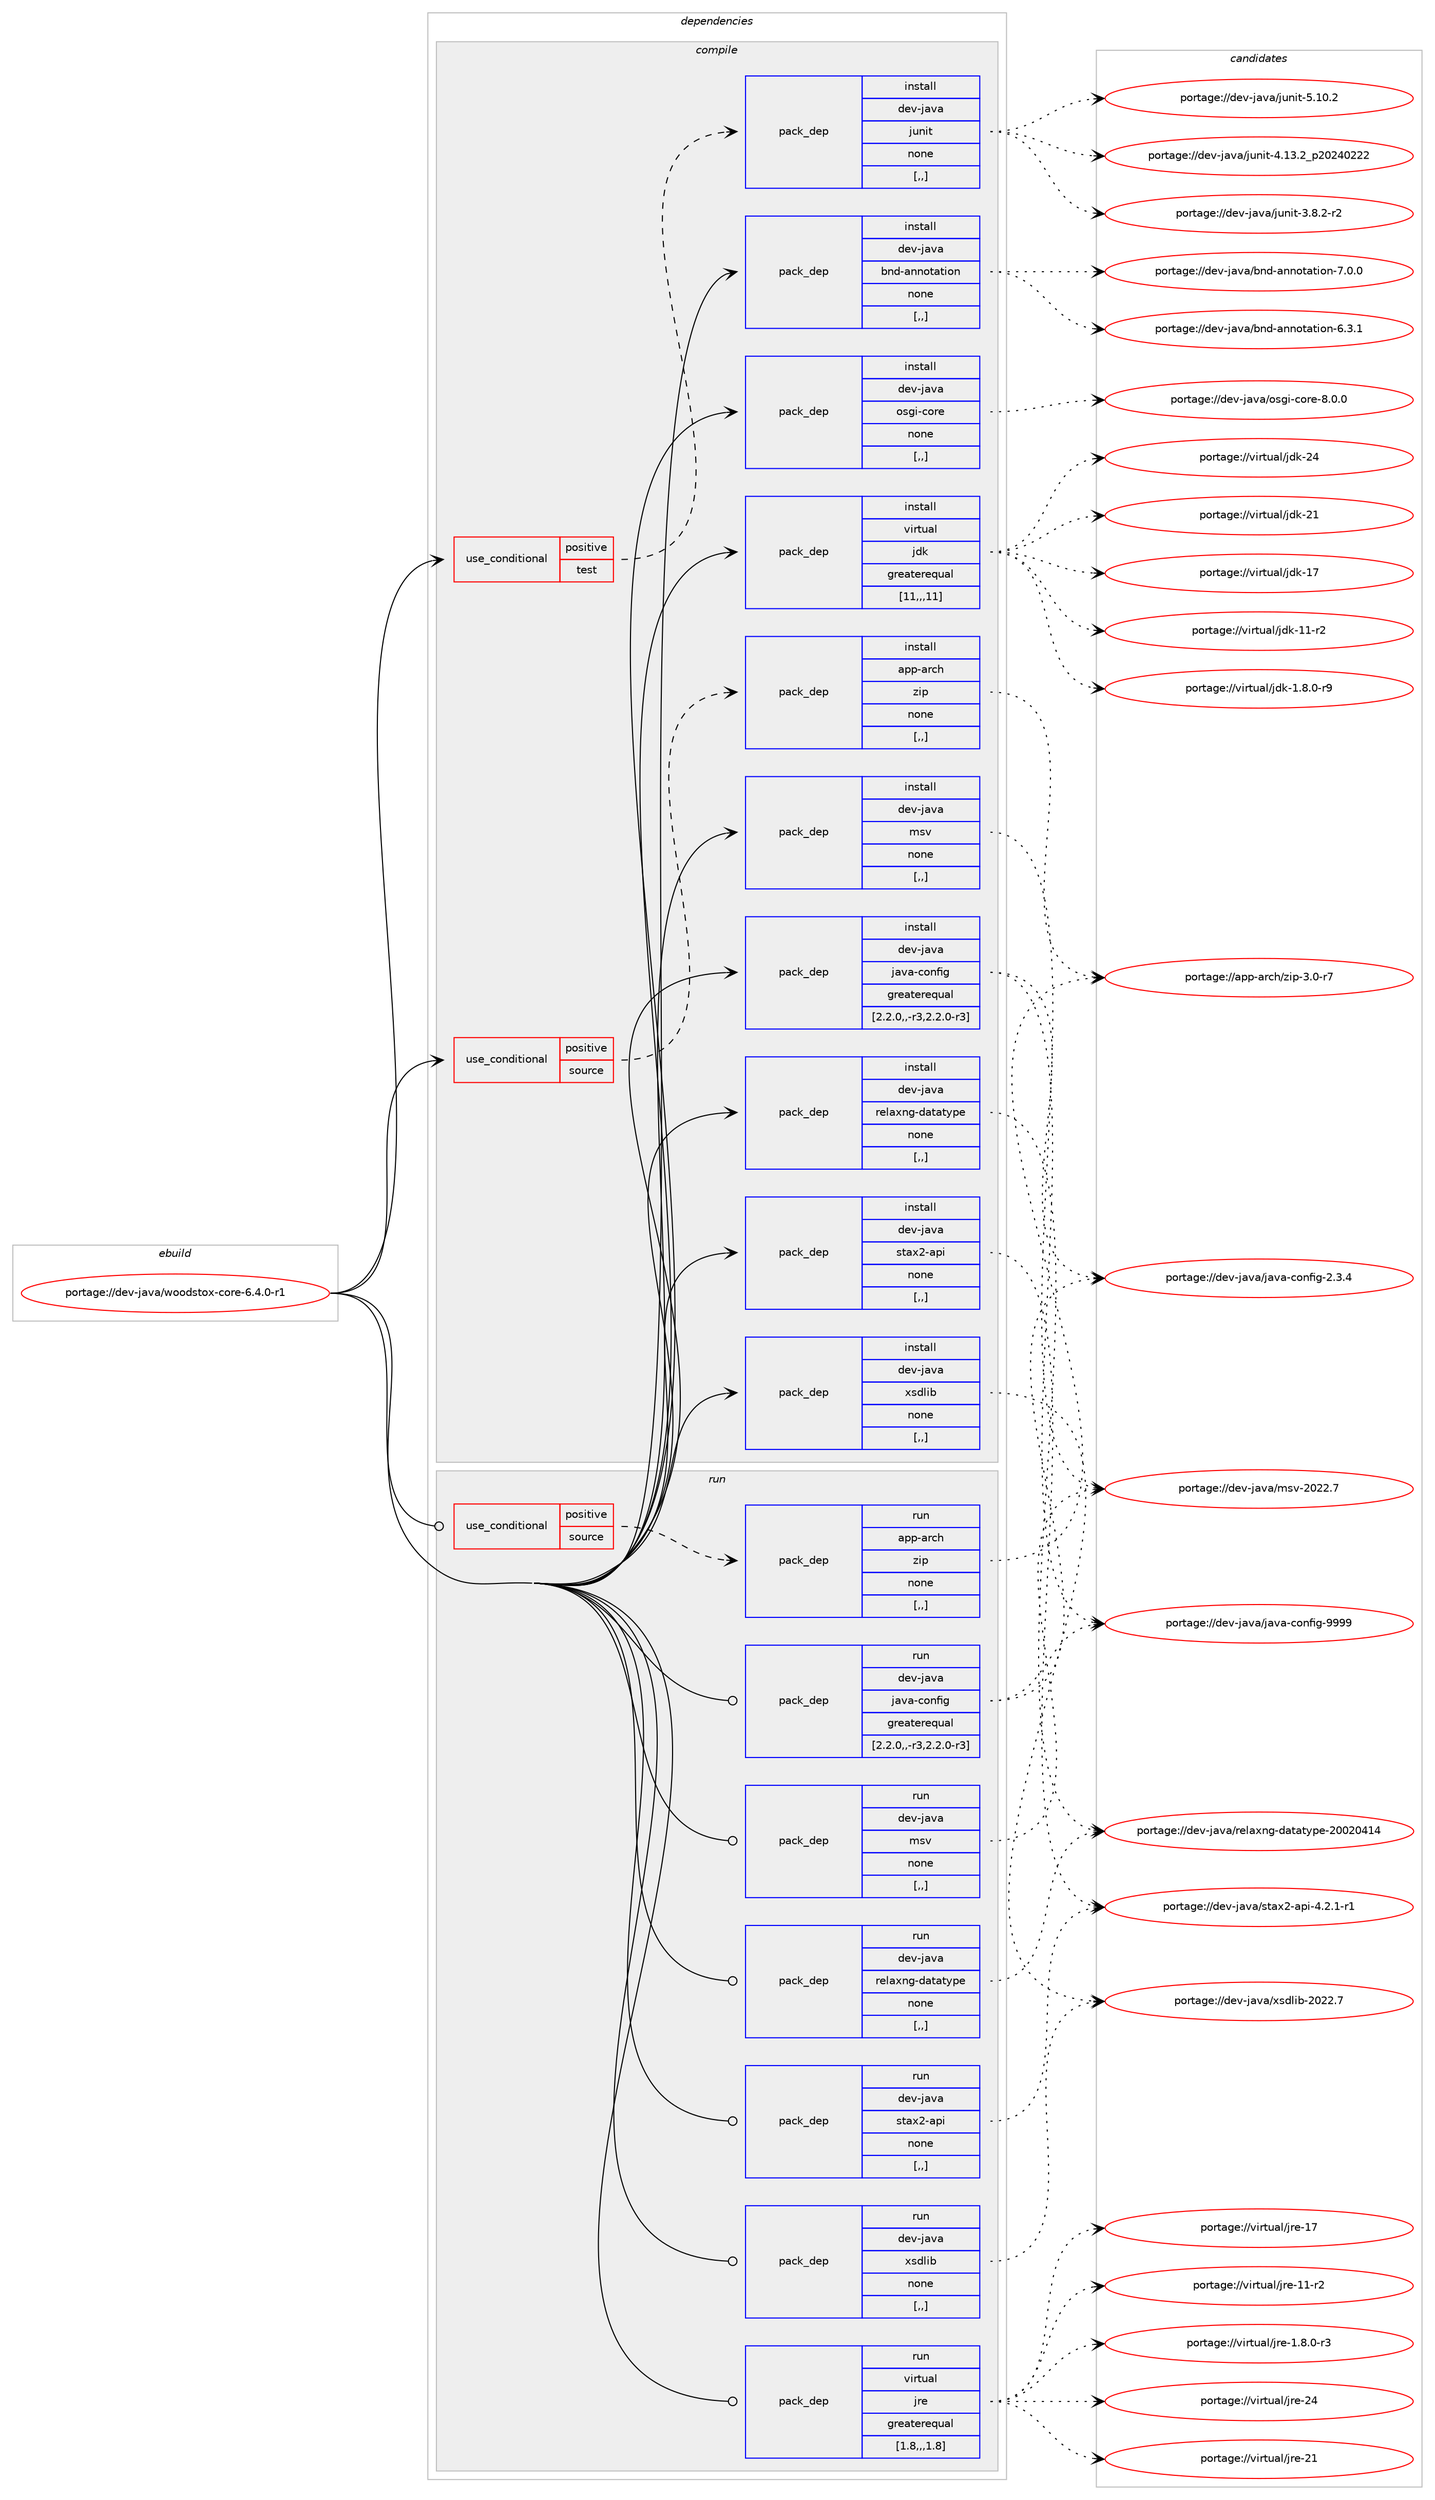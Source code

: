digraph prolog {

# *************
# Graph options
# *************

newrank=true;
concentrate=true;
compound=true;
graph [rankdir=LR,fontname=Helvetica,fontsize=10,ranksep=1.5];#, ranksep=2.5, nodesep=0.2];
edge  [arrowhead=vee];
node  [fontname=Helvetica,fontsize=10];

# **********
# The ebuild
# **********

subgraph cluster_leftcol {
color=gray;
label=<<i>ebuild</i>>;
id [label="portage://dev-java/woodstox-core-6.4.0-r1", color=red, width=4, href="../dev-java/woodstox-core-6.4.0-r1.svg"];
}

# ****************
# The dependencies
# ****************

subgraph cluster_midcol {
color=gray;
label=<<i>dependencies</i>>;
subgraph cluster_compile {
fillcolor="#eeeeee";
style=filled;
label=<<i>compile</i>>;
subgraph cond22595 {
dependency98058 [label=<<TABLE BORDER="0" CELLBORDER="1" CELLSPACING="0" CELLPADDING="4"><TR><TD ROWSPAN="3" CELLPADDING="10">use_conditional</TD></TR><TR><TD>positive</TD></TR><TR><TD>source</TD></TR></TABLE>>, shape=none, color=red];
subgraph pack74397 {
dependency98059 [label=<<TABLE BORDER="0" CELLBORDER="1" CELLSPACING="0" CELLPADDING="4" WIDTH="220"><TR><TD ROWSPAN="6" CELLPADDING="30">pack_dep</TD></TR><TR><TD WIDTH="110">install</TD></TR><TR><TD>app-arch</TD></TR><TR><TD>zip</TD></TR><TR><TD>none</TD></TR><TR><TD>[,,]</TD></TR></TABLE>>, shape=none, color=blue];
}
dependency98058:e -> dependency98059:w [weight=20,style="dashed",arrowhead="vee"];
}
id:e -> dependency98058:w [weight=20,style="solid",arrowhead="vee"];
subgraph cond22596 {
dependency98060 [label=<<TABLE BORDER="0" CELLBORDER="1" CELLSPACING="0" CELLPADDING="4"><TR><TD ROWSPAN="3" CELLPADDING="10">use_conditional</TD></TR><TR><TD>positive</TD></TR><TR><TD>test</TD></TR></TABLE>>, shape=none, color=red];
subgraph pack74398 {
dependency98061 [label=<<TABLE BORDER="0" CELLBORDER="1" CELLSPACING="0" CELLPADDING="4" WIDTH="220"><TR><TD ROWSPAN="6" CELLPADDING="30">pack_dep</TD></TR><TR><TD WIDTH="110">install</TD></TR><TR><TD>dev-java</TD></TR><TR><TD>junit</TD></TR><TR><TD>none</TD></TR><TR><TD>[,,]</TD></TR></TABLE>>, shape=none, color=blue];
}
dependency98060:e -> dependency98061:w [weight=20,style="dashed",arrowhead="vee"];
}
id:e -> dependency98060:w [weight=20,style="solid",arrowhead="vee"];
subgraph pack74399 {
dependency98062 [label=<<TABLE BORDER="0" CELLBORDER="1" CELLSPACING="0" CELLPADDING="4" WIDTH="220"><TR><TD ROWSPAN="6" CELLPADDING="30">pack_dep</TD></TR><TR><TD WIDTH="110">install</TD></TR><TR><TD>dev-java</TD></TR><TR><TD>bnd-annotation</TD></TR><TR><TD>none</TD></TR><TR><TD>[,,]</TD></TR></TABLE>>, shape=none, color=blue];
}
id:e -> dependency98062:w [weight=20,style="solid",arrowhead="vee"];
subgraph pack74400 {
dependency98063 [label=<<TABLE BORDER="0" CELLBORDER="1" CELLSPACING="0" CELLPADDING="4" WIDTH="220"><TR><TD ROWSPAN="6" CELLPADDING="30">pack_dep</TD></TR><TR><TD WIDTH="110">install</TD></TR><TR><TD>dev-java</TD></TR><TR><TD>java-config</TD></TR><TR><TD>greaterequal</TD></TR><TR><TD>[2.2.0,,-r3,2.2.0-r3]</TD></TR></TABLE>>, shape=none, color=blue];
}
id:e -> dependency98063:w [weight=20,style="solid",arrowhead="vee"];
subgraph pack74401 {
dependency98064 [label=<<TABLE BORDER="0" CELLBORDER="1" CELLSPACING="0" CELLPADDING="4" WIDTH="220"><TR><TD ROWSPAN="6" CELLPADDING="30">pack_dep</TD></TR><TR><TD WIDTH="110">install</TD></TR><TR><TD>dev-java</TD></TR><TR><TD>msv</TD></TR><TR><TD>none</TD></TR><TR><TD>[,,]</TD></TR></TABLE>>, shape=none, color=blue];
}
id:e -> dependency98064:w [weight=20,style="solid",arrowhead="vee"];
subgraph pack74402 {
dependency98065 [label=<<TABLE BORDER="0" CELLBORDER="1" CELLSPACING="0" CELLPADDING="4" WIDTH="220"><TR><TD ROWSPAN="6" CELLPADDING="30">pack_dep</TD></TR><TR><TD WIDTH="110">install</TD></TR><TR><TD>dev-java</TD></TR><TR><TD>osgi-core</TD></TR><TR><TD>none</TD></TR><TR><TD>[,,]</TD></TR></TABLE>>, shape=none, color=blue];
}
id:e -> dependency98065:w [weight=20,style="solid",arrowhead="vee"];
subgraph pack74403 {
dependency98066 [label=<<TABLE BORDER="0" CELLBORDER="1" CELLSPACING="0" CELLPADDING="4" WIDTH="220"><TR><TD ROWSPAN="6" CELLPADDING="30">pack_dep</TD></TR><TR><TD WIDTH="110">install</TD></TR><TR><TD>dev-java</TD></TR><TR><TD>relaxng-datatype</TD></TR><TR><TD>none</TD></TR><TR><TD>[,,]</TD></TR></TABLE>>, shape=none, color=blue];
}
id:e -> dependency98066:w [weight=20,style="solid",arrowhead="vee"];
subgraph pack74404 {
dependency98067 [label=<<TABLE BORDER="0" CELLBORDER="1" CELLSPACING="0" CELLPADDING="4" WIDTH="220"><TR><TD ROWSPAN="6" CELLPADDING="30">pack_dep</TD></TR><TR><TD WIDTH="110">install</TD></TR><TR><TD>dev-java</TD></TR><TR><TD>stax2-api</TD></TR><TR><TD>none</TD></TR><TR><TD>[,,]</TD></TR></TABLE>>, shape=none, color=blue];
}
id:e -> dependency98067:w [weight=20,style="solid",arrowhead="vee"];
subgraph pack74405 {
dependency98068 [label=<<TABLE BORDER="0" CELLBORDER="1" CELLSPACING="0" CELLPADDING="4" WIDTH="220"><TR><TD ROWSPAN="6" CELLPADDING="30">pack_dep</TD></TR><TR><TD WIDTH="110">install</TD></TR><TR><TD>dev-java</TD></TR><TR><TD>xsdlib</TD></TR><TR><TD>none</TD></TR><TR><TD>[,,]</TD></TR></TABLE>>, shape=none, color=blue];
}
id:e -> dependency98068:w [weight=20,style="solid",arrowhead="vee"];
subgraph pack74406 {
dependency98069 [label=<<TABLE BORDER="0" CELLBORDER="1" CELLSPACING="0" CELLPADDING="4" WIDTH="220"><TR><TD ROWSPAN="6" CELLPADDING="30">pack_dep</TD></TR><TR><TD WIDTH="110">install</TD></TR><TR><TD>virtual</TD></TR><TR><TD>jdk</TD></TR><TR><TD>greaterequal</TD></TR><TR><TD>[11,,,11]</TD></TR></TABLE>>, shape=none, color=blue];
}
id:e -> dependency98069:w [weight=20,style="solid",arrowhead="vee"];
}
subgraph cluster_compileandrun {
fillcolor="#eeeeee";
style=filled;
label=<<i>compile and run</i>>;
}
subgraph cluster_run {
fillcolor="#eeeeee";
style=filled;
label=<<i>run</i>>;
subgraph cond22597 {
dependency98070 [label=<<TABLE BORDER="0" CELLBORDER="1" CELLSPACING="0" CELLPADDING="4"><TR><TD ROWSPAN="3" CELLPADDING="10">use_conditional</TD></TR><TR><TD>positive</TD></TR><TR><TD>source</TD></TR></TABLE>>, shape=none, color=red];
subgraph pack74407 {
dependency98071 [label=<<TABLE BORDER="0" CELLBORDER="1" CELLSPACING="0" CELLPADDING="4" WIDTH="220"><TR><TD ROWSPAN="6" CELLPADDING="30">pack_dep</TD></TR><TR><TD WIDTH="110">run</TD></TR><TR><TD>app-arch</TD></TR><TR><TD>zip</TD></TR><TR><TD>none</TD></TR><TR><TD>[,,]</TD></TR></TABLE>>, shape=none, color=blue];
}
dependency98070:e -> dependency98071:w [weight=20,style="dashed",arrowhead="vee"];
}
id:e -> dependency98070:w [weight=20,style="solid",arrowhead="odot"];
subgraph pack74408 {
dependency98072 [label=<<TABLE BORDER="0" CELLBORDER="1" CELLSPACING="0" CELLPADDING="4" WIDTH="220"><TR><TD ROWSPAN="6" CELLPADDING="30">pack_dep</TD></TR><TR><TD WIDTH="110">run</TD></TR><TR><TD>dev-java</TD></TR><TR><TD>java-config</TD></TR><TR><TD>greaterequal</TD></TR><TR><TD>[2.2.0,,-r3,2.2.0-r3]</TD></TR></TABLE>>, shape=none, color=blue];
}
id:e -> dependency98072:w [weight=20,style="solid",arrowhead="odot"];
subgraph pack74409 {
dependency98073 [label=<<TABLE BORDER="0" CELLBORDER="1" CELLSPACING="0" CELLPADDING="4" WIDTH="220"><TR><TD ROWSPAN="6" CELLPADDING="30">pack_dep</TD></TR><TR><TD WIDTH="110">run</TD></TR><TR><TD>dev-java</TD></TR><TR><TD>msv</TD></TR><TR><TD>none</TD></TR><TR><TD>[,,]</TD></TR></TABLE>>, shape=none, color=blue];
}
id:e -> dependency98073:w [weight=20,style="solid",arrowhead="odot"];
subgraph pack74410 {
dependency98074 [label=<<TABLE BORDER="0" CELLBORDER="1" CELLSPACING="0" CELLPADDING="4" WIDTH="220"><TR><TD ROWSPAN="6" CELLPADDING="30">pack_dep</TD></TR><TR><TD WIDTH="110">run</TD></TR><TR><TD>dev-java</TD></TR><TR><TD>relaxng-datatype</TD></TR><TR><TD>none</TD></TR><TR><TD>[,,]</TD></TR></TABLE>>, shape=none, color=blue];
}
id:e -> dependency98074:w [weight=20,style="solid",arrowhead="odot"];
subgraph pack74411 {
dependency98075 [label=<<TABLE BORDER="0" CELLBORDER="1" CELLSPACING="0" CELLPADDING="4" WIDTH="220"><TR><TD ROWSPAN="6" CELLPADDING="30">pack_dep</TD></TR><TR><TD WIDTH="110">run</TD></TR><TR><TD>dev-java</TD></TR><TR><TD>stax2-api</TD></TR><TR><TD>none</TD></TR><TR><TD>[,,]</TD></TR></TABLE>>, shape=none, color=blue];
}
id:e -> dependency98075:w [weight=20,style="solid",arrowhead="odot"];
subgraph pack74412 {
dependency98076 [label=<<TABLE BORDER="0" CELLBORDER="1" CELLSPACING="0" CELLPADDING="4" WIDTH="220"><TR><TD ROWSPAN="6" CELLPADDING="30">pack_dep</TD></TR><TR><TD WIDTH="110">run</TD></TR><TR><TD>dev-java</TD></TR><TR><TD>xsdlib</TD></TR><TR><TD>none</TD></TR><TR><TD>[,,]</TD></TR></TABLE>>, shape=none, color=blue];
}
id:e -> dependency98076:w [weight=20,style="solid",arrowhead="odot"];
subgraph pack74413 {
dependency98077 [label=<<TABLE BORDER="0" CELLBORDER="1" CELLSPACING="0" CELLPADDING="4" WIDTH="220"><TR><TD ROWSPAN="6" CELLPADDING="30">pack_dep</TD></TR><TR><TD WIDTH="110">run</TD></TR><TR><TD>virtual</TD></TR><TR><TD>jre</TD></TR><TR><TD>greaterequal</TD></TR><TR><TD>[1.8,,,1.8]</TD></TR></TABLE>>, shape=none, color=blue];
}
id:e -> dependency98077:w [weight=20,style="solid",arrowhead="odot"];
}
}

# **************
# The candidates
# **************

subgraph cluster_choices {
rank=same;
color=gray;
label=<<i>candidates</i>>;

subgraph choice74397 {
color=black;
nodesep=1;
choice9711211245971149910447122105112455146484511455 [label="portage://app-arch/zip-3.0-r7", color=red, width=4,href="../app-arch/zip-3.0-r7.svg"];
dependency98059:e -> choice9711211245971149910447122105112455146484511455:w [style=dotted,weight="100"];
}
subgraph choice74398 {
color=black;
nodesep=1;
choice1001011184510697118974710611711010511645534649484650 [label="portage://dev-java/junit-5.10.2", color=red, width=4,href="../dev-java/junit-5.10.2.svg"];
choice1001011184510697118974710611711010511645524649514650951125048505248505050 [label="portage://dev-java/junit-4.13.2_p20240222", color=red, width=4,href="../dev-java/junit-4.13.2_p20240222.svg"];
choice100101118451069711897471061171101051164551465646504511450 [label="portage://dev-java/junit-3.8.2-r2", color=red, width=4,href="../dev-java/junit-3.8.2-r2.svg"];
dependency98061:e -> choice1001011184510697118974710611711010511645534649484650:w [style=dotted,weight="100"];
dependency98061:e -> choice1001011184510697118974710611711010511645524649514650951125048505248505050:w [style=dotted,weight="100"];
dependency98061:e -> choice100101118451069711897471061171101051164551465646504511450:w [style=dotted,weight="100"];
}
subgraph choice74399 {
color=black;
nodesep=1;
choice1001011184510697118974798110100459711011011111697116105111110455546484648 [label="portage://dev-java/bnd-annotation-7.0.0", color=red, width=4,href="../dev-java/bnd-annotation-7.0.0.svg"];
choice1001011184510697118974798110100459711011011111697116105111110455446514649 [label="portage://dev-java/bnd-annotation-6.3.1", color=red, width=4,href="../dev-java/bnd-annotation-6.3.1.svg"];
dependency98062:e -> choice1001011184510697118974798110100459711011011111697116105111110455546484648:w [style=dotted,weight="100"];
dependency98062:e -> choice1001011184510697118974798110100459711011011111697116105111110455446514649:w [style=dotted,weight="100"];
}
subgraph choice74400 {
color=black;
nodesep=1;
choice10010111845106971189747106971189745991111101021051034557575757 [label="portage://dev-java/java-config-9999", color=red, width=4,href="../dev-java/java-config-9999.svg"];
choice1001011184510697118974710697118974599111110102105103455046514652 [label="portage://dev-java/java-config-2.3.4", color=red, width=4,href="../dev-java/java-config-2.3.4.svg"];
dependency98063:e -> choice10010111845106971189747106971189745991111101021051034557575757:w [style=dotted,weight="100"];
dependency98063:e -> choice1001011184510697118974710697118974599111110102105103455046514652:w [style=dotted,weight="100"];
}
subgraph choice74401 {
color=black;
nodesep=1;
choice1001011184510697118974710911511845504850504655 [label="portage://dev-java/msv-2022.7", color=red, width=4,href="../dev-java/msv-2022.7.svg"];
dependency98064:e -> choice1001011184510697118974710911511845504850504655:w [style=dotted,weight="100"];
}
subgraph choice74402 {
color=black;
nodesep=1;
choice100101118451069711897471111151031054599111114101455646484648 [label="portage://dev-java/osgi-core-8.0.0", color=red, width=4,href="../dev-java/osgi-core-8.0.0.svg"];
dependency98065:e -> choice100101118451069711897471111151031054599111114101455646484648:w [style=dotted,weight="100"];
}
subgraph choice74403 {
color=black;
nodesep=1;
choice1001011184510697118974711410110897120110103451009711697116121112101455048485048524952 [label="portage://dev-java/relaxng-datatype-20020414", color=red, width=4,href="../dev-java/relaxng-datatype-20020414.svg"];
dependency98066:e -> choice1001011184510697118974711410110897120110103451009711697116121112101455048485048524952:w [style=dotted,weight="100"];
}
subgraph choice74404 {
color=black;
nodesep=1;
choice10010111845106971189747115116971205045971121054552465046494511449 [label="portage://dev-java/stax2-api-4.2.1-r1", color=red, width=4,href="../dev-java/stax2-api-4.2.1-r1.svg"];
dependency98067:e -> choice10010111845106971189747115116971205045971121054552465046494511449:w [style=dotted,weight="100"];
}
subgraph choice74405 {
color=black;
nodesep=1;
choice100101118451069711897471201151001081059845504850504655 [label="portage://dev-java/xsdlib-2022.7", color=red, width=4,href="../dev-java/xsdlib-2022.7.svg"];
dependency98068:e -> choice100101118451069711897471201151001081059845504850504655:w [style=dotted,weight="100"];
}
subgraph choice74406 {
color=black;
nodesep=1;
choice1181051141161179710847106100107455052 [label="portage://virtual/jdk-24", color=red, width=4,href="../virtual/jdk-24.svg"];
choice1181051141161179710847106100107455049 [label="portage://virtual/jdk-21", color=red, width=4,href="../virtual/jdk-21.svg"];
choice1181051141161179710847106100107454955 [label="portage://virtual/jdk-17", color=red, width=4,href="../virtual/jdk-17.svg"];
choice11810511411611797108471061001074549494511450 [label="portage://virtual/jdk-11-r2", color=red, width=4,href="../virtual/jdk-11-r2.svg"];
choice11810511411611797108471061001074549465646484511457 [label="portage://virtual/jdk-1.8.0-r9", color=red, width=4,href="../virtual/jdk-1.8.0-r9.svg"];
dependency98069:e -> choice1181051141161179710847106100107455052:w [style=dotted,weight="100"];
dependency98069:e -> choice1181051141161179710847106100107455049:w [style=dotted,weight="100"];
dependency98069:e -> choice1181051141161179710847106100107454955:w [style=dotted,weight="100"];
dependency98069:e -> choice11810511411611797108471061001074549494511450:w [style=dotted,weight="100"];
dependency98069:e -> choice11810511411611797108471061001074549465646484511457:w [style=dotted,weight="100"];
}
subgraph choice74407 {
color=black;
nodesep=1;
choice9711211245971149910447122105112455146484511455 [label="portage://app-arch/zip-3.0-r7", color=red, width=4,href="../app-arch/zip-3.0-r7.svg"];
dependency98071:e -> choice9711211245971149910447122105112455146484511455:w [style=dotted,weight="100"];
}
subgraph choice74408 {
color=black;
nodesep=1;
choice10010111845106971189747106971189745991111101021051034557575757 [label="portage://dev-java/java-config-9999", color=red, width=4,href="../dev-java/java-config-9999.svg"];
choice1001011184510697118974710697118974599111110102105103455046514652 [label="portage://dev-java/java-config-2.3.4", color=red, width=4,href="../dev-java/java-config-2.3.4.svg"];
dependency98072:e -> choice10010111845106971189747106971189745991111101021051034557575757:w [style=dotted,weight="100"];
dependency98072:e -> choice1001011184510697118974710697118974599111110102105103455046514652:w [style=dotted,weight="100"];
}
subgraph choice74409 {
color=black;
nodesep=1;
choice1001011184510697118974710911511845504850504655 [label="portage://dev-java/msv-2022.7", color=red, width=4,href="../dev-java/msv-2022.7.svg"];
dependency98073:e -> choice1001011184510697118974710911511845504850504655:w [style=dotted,weight="100"];
}
subgraph choice74410 {
color=black;
nodesep=1;
choice1001011184510697118974711410110897120110103451009711697116121112101455048485048524952 [label="portage://dev-java/relaxng-datatype-20020414", color=red, width=4,href="../dev-java/relaxng-datatype-20020414.svg"];
dependency98074:e -> choice1001011184510697118974711410110897120110103451009711697116121112101455048485048524952:w [style=dotted,weight="100"];
}
subgraph choice74411 {
color=black;
nodesep=1;
choice10010111845106971189747115116971205045971121054552465046494511449 [label="portage://dev-java/stax2-api-4.2.1-r1", color=red, width=4,href="../dev-java/stax2-api-4.2.1-r1.svg"];
dependency98075:e -> choice10010111845106971189747115116971205045971121054552465046494511449:w [style=dotted,weight="100"];
}
subgraph choice74412 {
color=black;
nodesep=1;
choice100101118451069711897471201151001081059845504850504655 [label="portage://dev-java/xsdlib-2022.7", color=red, width=4,href="../dev-java/xsdlib-2022.7.svg"];
dependency98076:e -> choice100101118451069711897471201151001081059845504850504655:w [style=dotted,weight="100"];
}
subgraph choice74413 {
color=black;
nodesep=1;
choice1181051141161179710847106114101455052 [label="portage://virtual/jre-24", color=red, width=4,href="../virtual/jre-24.svg"];
choice1181051141161179710847106114101455049 [label="portage://virtual/jre-21", color=red, width=4,href="../virtual/jre-21.svg"];
choice1181051141161179710847106114101454955 [label="portage://virtual/jre-17", color=red, width=4,href="../virtual/jre-17.svg"];
choice11810511411611797108471061141014549494511450 [label="portage://virtual/jre-11-r2", color=red, width=4,href="../virtual/jre-11-r2.svg"];
choice11810511411611797108471061141014549465646484511451 [label="portage://virtual/jre-1.8.0-r3", color=red, width=4,href="../virtual/jre-1.8.0-r3.svg"];
dependency98077:e -> choice1181051141161179710847106114101455052:w [style=dotted,weight="100"];
dependency98077:e -> choice1181051141161179710847106114101455049:w [style=dotted,weight="100"];
dependency98077:e -> choice1181051141161179710847106114101454955:w [style=dotted,weight="100"];
dependency98077:e -> choice11810511411611797108471061141014549494511450:w [style=dotted,weight="100"];
dependency98077:e -> choice11810511411611797108471061141014549465646484511451:w [style=dotted,weight="100"];
}
}

}
